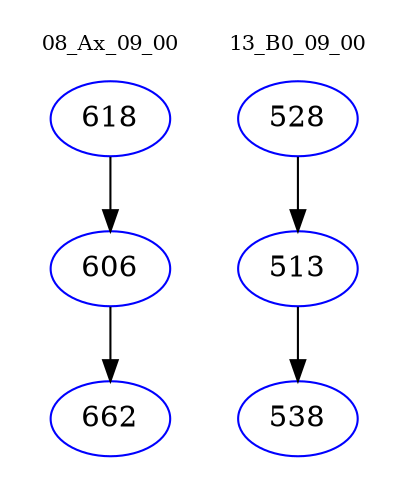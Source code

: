 digraph{
subgraph cluster_0 {
color = white
label = "08_Ax_09_00";
fontsize=10;
T0_618 [label="618", color="blue"]
T0_618 -> T0_606 [color="black"]
T0_606 [label="606", color="blue"]
T0_606 -> T0_662 [color="black"]
T0_662 [label="662", color="blue"]
}
subgraph cluster_1 {
color = white
label = "13_B0_09_00";
fontsize=10;
T1_528 [label="528", color="blue"]
T1_528 -> T1_513 [color="black"]
T1_513 [label="513", color="blue"]
T1_513 -> T1_538 [color="black"]
T1_538 [label="538", color="blue"]
}
}
